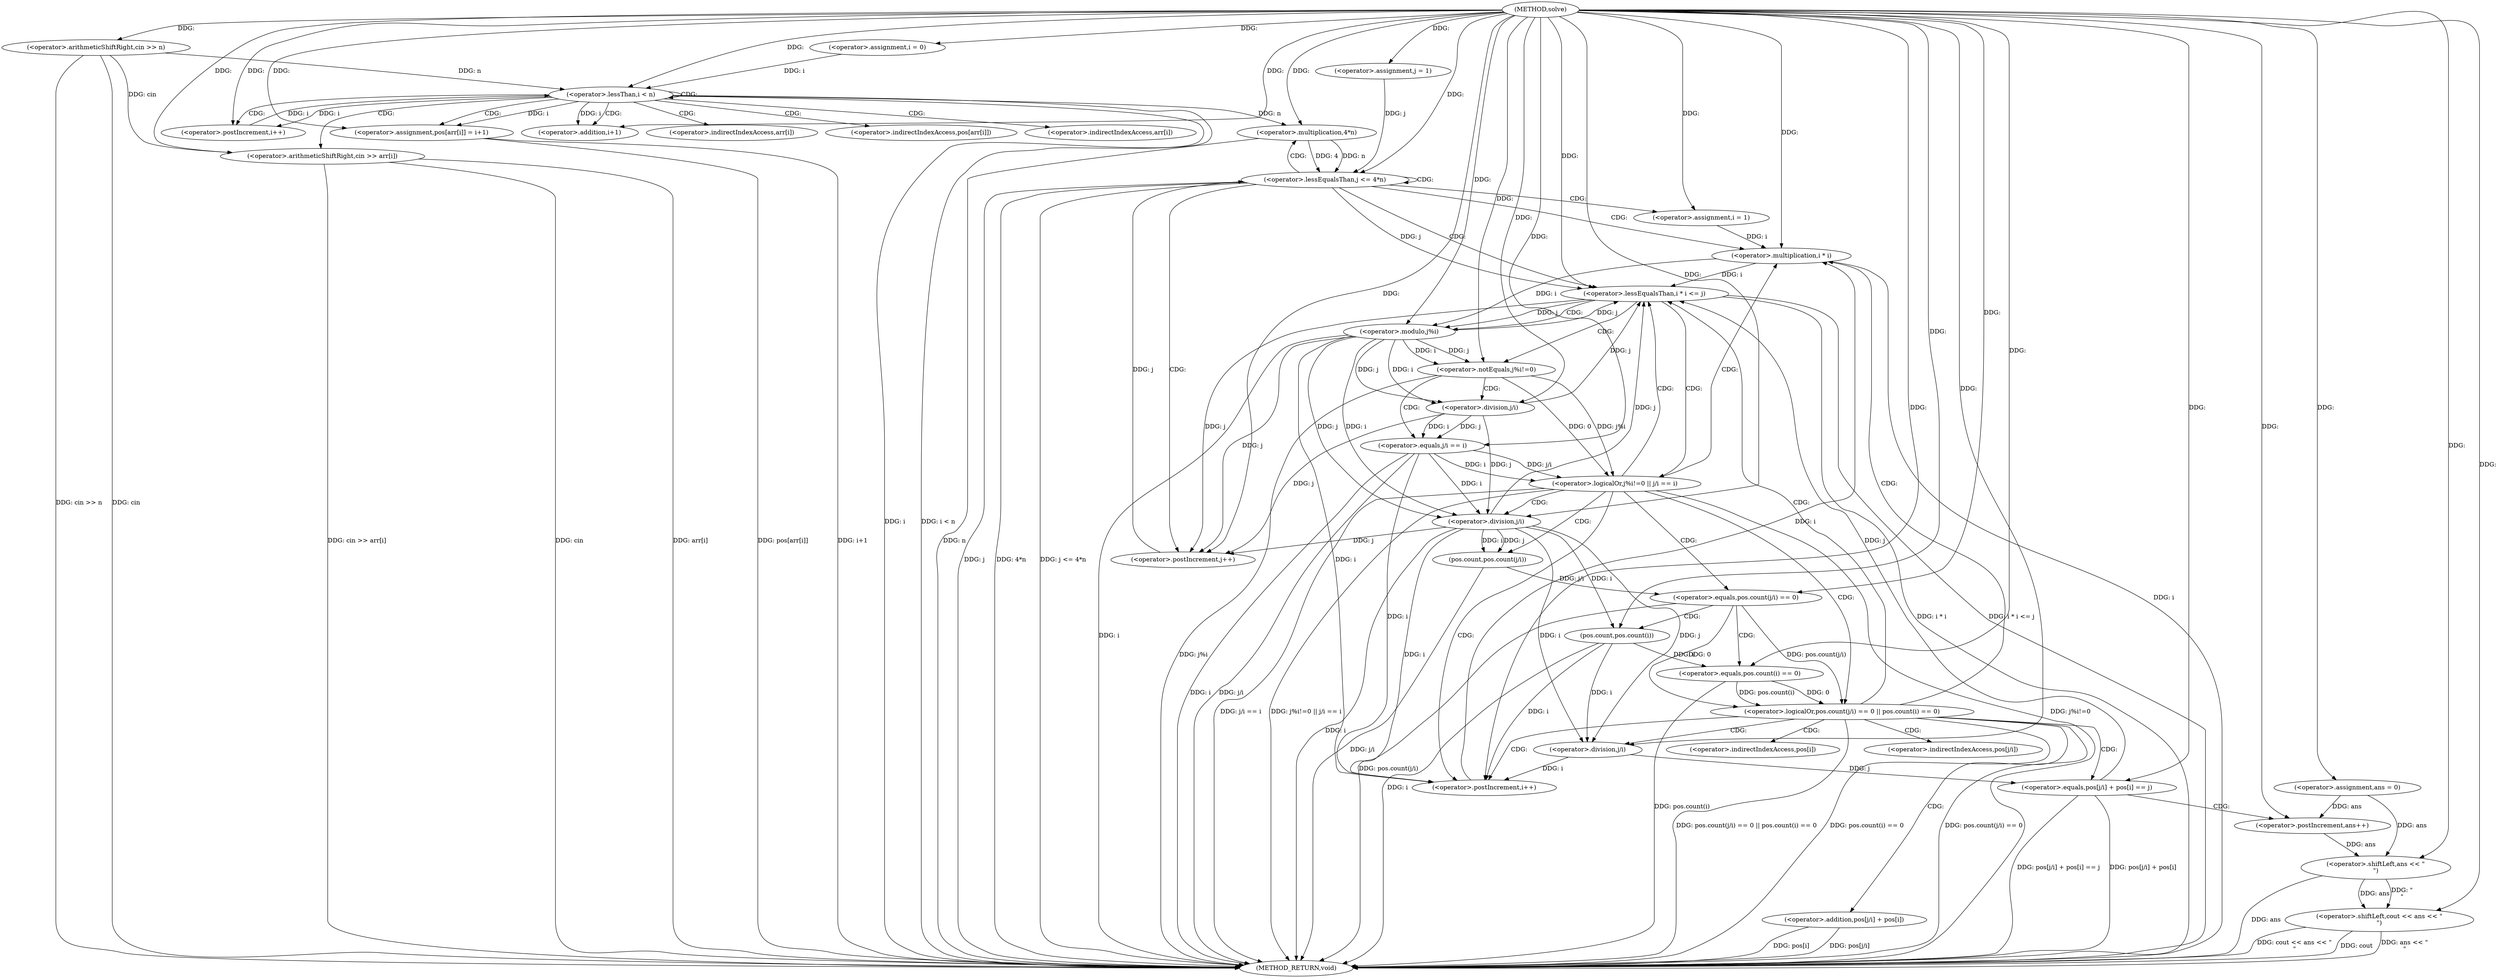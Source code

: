 digraph "solve" {  
"1000104" [label = "(METHOD,solve)" ]
"1000212" [label = "(METHOD_RETURN,void)" ]
"1000107" [label = "(<operator>.arithmeticShiftRight,cin >> n)" ]
"1000138" [label = "(<operator>.assignment,ans = 0)" ]
"1000207" [label = "(<operator>.shiftLeft,cout << ans << \"\n\")" ]
"1000114" [label = "(<operator>.assignment,i = 0)" ]
"1000117" [label = "(<operator>.lessThan,i < n)" ]
"1000120" [label = "(<operator>.postIncrement,i++)" ]
"1000143" [label = "(<operator>.assignment,j = 1)" ]
"1000146" [label = "(<operator>.lessEqualsThan,j <= 4*n)" ]
"1000151" [label = "(<operator>.postIncrement,j++)" ]
"1000123" [label = "(<operator>.arithmeticShiftRight,cin >> arr[i])" ]
"1000128" [label = "(<operator>.assignment,pos[arr[i]] = i+1)" ]
"1000209" [label = "(<operator>.shiftLeft,ans << \"\n\")" ]
"1000148" [label = "(<operator>.multiplication,4*n)" ]
"1000156" [label = "(<operator>.assignment,i = 1)" ]
"1000159" [label = "(<operator>.lessEqualsThan,i * i <= j)" ]
"1000164" [label = "(<operator>.postIncrement,i++)" ]
"1000134" [label = "(<operator>.addition,i+1)" ]
"1000160" [label = "(<operator>.multiplication,i * i)" ]
"1000168" [label = "(<operator>.logicalOr,j%i!=0 || j/i == i)" ]
"1000181" [label = "(<operator>.logicalOr,pos.count(j/i) == 0 || pos.count(i) == 0)" ]
"1000194" [label = "(<operator>.equals,pos[j/i] + pos[i] == j)" ]
"1000205" [label = "(<operator>.postIncrement,ans++)" ]
"1000169" [label = "(<operator>.notEquals,j%i!=0)" ]
"1000174" [label = "(<operator>.equals,j/i == i)" ]
"1000182" [label = "(<operator>.equals,pos.count(j/i) == 0)" ]
"1000188" [label = "(<operator>.equals,pos.count(i) == 0)" ]
"1000195" [label = "(<operator>.addition,pos[j/i] + pos[i])" ]
"1000170" [label = "(<operator>.modulo,j%i)" ]
"1000175" [label = "(<operator>.division,j/i)" ]
"1000183" [label = "(pos.count,pos.count(j/i))" ]
"1000189" [label = "(pos.count,pos.count(i))" ]
"1000184" [label = "(<operator>.division,j/i)" ]
"1000198" [label = "(<operator>.division,j/i)" ]
"1000125" [label = "(<operator>.indirectIndexAccess,arr[i])" ]
"1000129" [label = "(<operator>.indirectIndexAccess,pos[arr[i]])" ]
"1000131" [label = "(<operator>.indirectIndexAccess,arr[i])" ]
"1000196" [label = "(<operator>.indirectIndexAccess,pos[j/i])" ]
"1000201" [label = "(<operator>.indirectIndexAccess,pos[i])" ]
  "1000107" -> "1000212"  [ label = "DDG: cin"] 
  "1000107" -> "1000212"  [ label = "DDG: cin >> n"] 
  "1000117" -> "1000212"  [ label = "DDG: i"] 
  "1000117" -> "1000212"  [ label = "DDG: i < n"] 
  "1000146" -> "1000212"  [ label = "DDG: j"] 
  "1000148" -> "1000212"  [ label = "DDG: n"] 
  "1000146" -> "1000212"  [ label = "DDG: 4*n"] 
  "1000146" -> "1000212"  [ label = "DDG: j <= 4*n"] 
  "1000209" -> "1000212"  [ label = "DDG: ans"] 
  "1000207" -> "1000212"  [ label = "DDG: ans << \"\n\""] 
  "1000207" -> "1000212"  [ label = "DDG: cout << ans << \"\n\""] 
  "1000160" -> "1000212"  [ label = "DDG: i"] 
  "1000159" -> "1000212"  [ label = "DDG: i * i"] 
  "1000159" -> "1000212"  [ label = "DDG: i * i <= j"] 
  "1000170" -> "1000212"  [ label = "DDG: i"] 
  "1000169" -> "1000212"  [ label = "DDG: j%i"] 
  "1000168" -> "1000212"  [ label = "DDG: j%i!=0"] 
  "1000174" -> "1000212"  [ label = "DDG: j/i"] 
  "1000174" -> "1000212"  [ label = "DDG: i"] 
  "1000168" -> "1000212"  [ label = "DDG: j/i == i"] 
  "1000168" -> "1000212"  [ label = "DDG: j%i!=0 || j/i == i"] 
  "1000184" -> "1000212"  [ label = "DDG: i"] 
  "1000183" -> "1000212"  [ label = "DDG: j/i"] 
  "1000182" -> "1000212"  [ label = "DDG: pos.count(j/i)"] 
  "1000181" -> "1000212"  [ label = "DDG: pos.count(j/i) == 0"] 
  "1000189" -> "1000212"  [ label = "DDG: i"] 
  "1000188" -> "1000212"  [ label = "DDG: pos.count(i)"] 
  "1000181" -> "1000212"  [ label = "DDG: pos.count(i) == 0"] 
  "1000181" -> "1000212"  [ label = "DDG: pos.count(j/i) == 0 || pos.count(i) == 0"] 
  "1000195" -> "1000212"  [ label = "DDG: pos[j/i]"] 
  "1000195" -> "1000212"  [ label = "DDG: pos[i]"] 
  "1000194" -> "1000212"  [ label = "DDG: pos[j/i] + pos[i]"] 
  "1000194" -> "1000212"  [ label = "DDG: pos[j/i] + pos[i] == j"] 
  "1000123" -> "1000212"  [ label = "DDG: cin"] 
  "1000123" -> "1000212"  [ label = "DDG: arr[i]"] 
  "1000123" -> "1000212"  [ label = "DDG: cin >> arr[i]"] 
  "1000128" -> "1000212"  [ label = "DDG: pos[arr[i]]"] 
  "1000128" -> "1000212"  [ label = "DDG: i+1"] 
  "1000207" -> "1000212"  [ label = "DDG: cout"] 
  "1000104" -> "1000138"  [ label = "DDG: "] 
  "1000104" -> "1000107"  [ label = "DDG: "] 
  "1000104" -> "1000114"  [ label = "DDG: "] 
  "1000104" -> "1000143"  [ label = "DDG: "] 
  "1000104" -> "1000207"  [ label = "DDG: "] 
  "1000209" -> "1000207"  [ label = "DDG: ans"] 
  "1000209" -> "1000207"  [ label = "DDG: \"\n\""] 
  "1000114" -> "1000117"  [ label = "DDG: i"] 
  "1000120" -> "1000117"  [ label = "DDG: i"] 
  "1000104" -> "1000117"  [ label = "DDG: "] 
  "1000107" -> "1000117"  [ label = "DDG: n"] 
  "1000104" -> "1000120"  [ label = "DDG: "] 
  "1000117" -> "1000120"  [ label = "DDG: i"] 
  "1000104" -> "1000128"  [ label = "DDG: "] 
  "1000117" -> "1000128"  [ label = "DDG: i"] 
  "1000143" -> "1000146"  [ label = "DDG: j"] 
  "1000151" -> "1000146"  [ label = "DDG: j"] 
  "1000104" -> "1000146"  [ label = "DDG: "] 
  "1000148" -> "1000146"  [ label = "DDG: n"] 
  "1000148" -> "1000146"  [ label = "DDG: 4"] 
  "1000159" -> "1000151"  [ label = "DDG: j"] 
  "1000170" -> "1000151"  [ label = "DDG: j"] 
  "1000175" -> "1000151"  [ label = "DDG: j"] 
  "1000184" -> "1000151"  [ label = "DDG: j"] 
  "1000104" -> "1000151"  [ label = "DDG: "] 
  "1000138" -> "1000209"  [ label = "DDG: ans"] 
  "1000205" -> "1000209"  [ label = "DDG: ans"] 
  "1000104" -> "1000209"  [ label = "DDG: "] 
  "1000107" -> "1000123"  [ label = "DDG: cin"] 
  "1000104" -> "1000123"  [ label = "DDG: "] 
  "1000104" -> "1000148"  [ label = "DDG: "] 
  "1000117" -> "1000148"  [ label = "DDG: n"] 
  "1000104" -> "1000156"  [ label = "DDG: "] 
  "1000117" -> "1000134"  [ label = "DDG: i"] 
  "1000104" -> "1000134"  [ label = "DDG: "] 
  "1000160" -> "1000159"  [ label = "DDG: i"] 
  "1000146" -> "1000159"  [ label = "DDG: j"] 
  "1000170" -> "1000159"  [ label = "DDG: j"] 
  "1000175" -> "1000159"  [ label = "DDG: j"] 
  "1000184" -> "1000159"  [ label = "DDG: j"] 
  "1000194" -> "1000159"  [ label = "DDG: j"] 
  "1000104" -> "1000159"  [ label = "DDG: "] 
  "1000170" -> "1000164"  [ label = "DDG: i"] 
  "1000174" -> "1000164"  [ label = "DDG: i"] 
  "1000184" -> "1000164"  [ label = "DDG: i"] 
  "1000189" -> "1000164"  [ label = "DDG: i"] 
  "1000198" -> "1000164"  [ label = "DDG: i"] 
  "1000104" -> "1000164"  [ label = "DDG: "] 
  "1000156" -> "1000160"  [ label = "DDG: i"] 
  "1000164" -> "1000160"  [ label = "DDG: i"] 
  "1000104" -> "1000160"  [ label = "DDG: "] 
  "1000169" -> "1000168"  [ label = "DDG: j%i"] 
  "1000169" -> "1000168"  [ label = "DDG: 0"] 
  "1000174" -> "1000168"  [ label = "DDG: i"] 
  "1000174" -> "1000168"  [ label = "DDG: j/i"] 
  "1000182" -> "1000181"  [ label = "DDG: pos.count(j/i)"] 
  "1000182" -> "1000181"  [ label = "DDG: 0"] 
  "1000188" -> "1000181"  [ label = "DDG: 0"] 
  "1000188" -> "1000181"  [ label = "DDG: pos.count(i)"] 
  "1000198" -> "1000194"  [ label = "DDG: j"] 
  "1000104" -> "1000194"  [ label = "DDG: "] 
  "1000138" -> "1000205"  [ label = "DDG: ans"] 
  "1000104" -> "1000205"  [ label = "DDG: "] 
  "1000170" -> "1000169"  [ label = "DDG: j"] 
  "1000170" -> "1000169"  [ label = "DDG: i"] 
  "1000104" -> "1000169"  [ label = "DDG: "] 
  "1000175" -> "1000174"  [ label = "DDG: j"] 
  "1000175" -> "1000174"  [ label = "DDG: i"] 
  "1000104" -> "1000174"  [ label = "DDG: "] 
  "1000183" -> "1000182"  [ label = "DDG: j/i"] 
  "1000104" -> "1000182"  [ label = "DDG: "] 
  "1000189" -> "1000188"  [ label = "DDG: i"] 
  "1000104" -> "1000188"  [ label = "DDG: "] 
  "1000159" -> "1000170"  [ label = "DDG: j"] 
  "1000104" -> "1000170"  [ label = "DDG: "] 
  "1000160" -> "1000170"  [ label = "DDG: i"] 
  "1000170" -> "1000175"  [ label = "DDG: j"] 
  "1000104" -> "1000175"  [ label = "DDG: "] 
  "1000170" -> "1000175"  [ label = "DDG: i"] 
  "1000184" -> "1000183"  [ label = "DDG: i"] 
  "1000184" -> "1000183"  [ label = "DDG: j"] 
  "1000184" -> "1000189"  [ label = "DDG: i"] 
  "1000104" -> "1000189"  [ label = "DDG: "] 
  "1000170" -> "1000184"  [ label = "DDG: j"] 
  "1000175" -> "1000184"  [ label = "DDG: j"] 
  "1000104" -> "1000184"  [ label = "DDG: "] 
  "1000170" -> "1000184"  [ label = "DDG: i"] 
  "1000174" -> "1000184"  [ label = "DDG: i"] 
  "1000184" -> "1000198"  [ label = "DDG: j"] 
  "1000104" -> "1000198"  [ label = "DDG: "] 
  "1000184" -> "1000198"  [ label = "DDG: i"] 
  "1000189" -> "1000198"  [ label = "DDG: i"] 
  "1000117" -> "1000125"  [ label = "CDG: "] 
  "1000117" -> "1000117"  [ label = "CDG: "] 
  "1000117" -> "1000128"  [ label = "CDG: "] 
  "1000117" -> "1000131"  [ label = "CDG: "] 
  "1000117" -> "1000120"  [ label = "CDG: "] 
  "1000117" -> "1000129"  [ label = "CDG: "] 
  "1000117" -> "1000123"  [ label = "CDG: "] 
  "1000117" -> "1000134"  [ label = "CDG: "] 
  "1000146" -> "1000156"  [ label = "CDG: "] 
  "1000146" -> "1000148"  [ label = "CDG: "] 
  "1000146" -> "1000159"  [ label = "CDG: "] 
  "1000146" -> "1000151"  [ label = "CDG: "] 
  "1000146" -> "1000160"  [ label = "CDG: "] 
  "1000146" -> "1000146"  [ label = "CDG: "] 
  "1000159" -> "1000169"  [ label = "CDG: "] 
  "1000159" -> "1000168"  [ label = "CDG: "] 
  "1000159" -> "1000170"  [ label = "CDG: "] 
  "1000168" -> "1000182"  [ label = "CDG: "] 
  "1000168" -> "1000183"  [ label = "CDG: "] 
  "1000168" -> "1000184"  [ label = "CDG: "] 
  "1000168" -> "1000181"  [ label = "CDG: "] 
  "1000168" -> "1000164"  [ label = "CDG: "] 
  "1000168" -> "1000159"  [ label = "CDG: "] 
  "1000168" -> "1000160"  [ label = "CDG: "] 
  "1000181" -> "1000164"  [ label = "CDG: "] 
  "1000181" -> "1000195"  [ label = "CDG: "] 
  "1000181" -> "1000196"  [ label = "CDG: "] 
  "1000181" -> "1000159"  [ label = "CDG: "] 
  "1000181" -> "1000201"  [ label = "CDG: "] 
  "1000181" -> "1000160"  [ label = "CDG: "] 
  "1000181" -> "1000194"  [ label = "CDG: "] 
  "1000181" -> "1000198"  [ label = "CDG: "] 
  "1000194" -> "1000205"  [ label = "CDG: "] 
  "1000169" -> "1000174"  [ label = "CDG: "] 
  "1000169" -> "1000175"  [ label = "CDG: "] 
  "1000182" -> "1000189"  [ label = "CDG: "] 
  "1000182" -> "1000188"  [ label = "CDG: "] 
}
